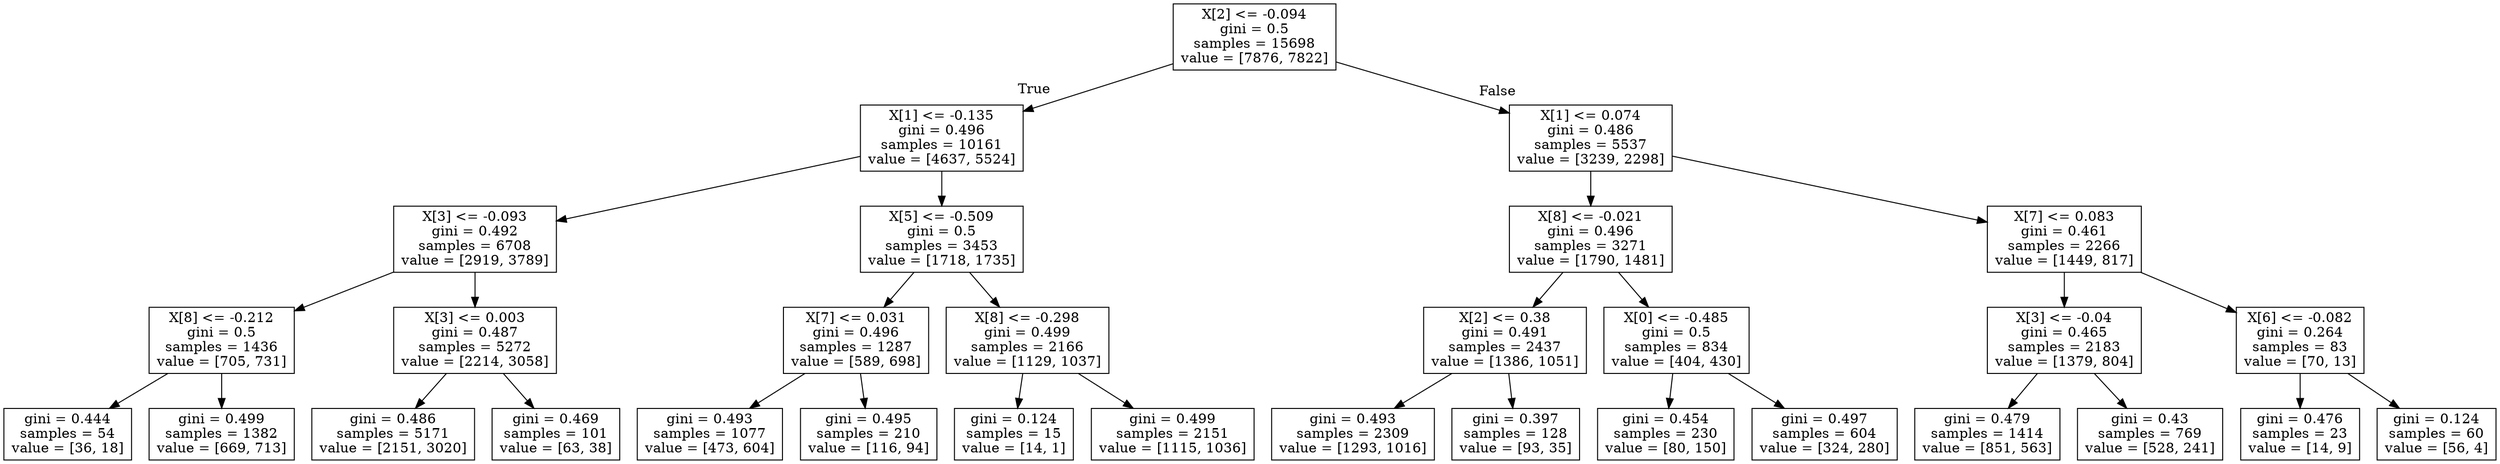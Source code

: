 digraph Tree {
node [shape=box] ;
0 [label="X[2] <= -0.094\ngini = 0.5\nsamples = 15698\nvalue = [7876, 7822]"] ;
1 [label="X[1] <= -0.135\ngini = 0.496\nsamples = 10161\nvalue = [4637, 5524]"] ;
0 -> 1 [labeldistance=2.5, labelangle=45, headlabel="True"] ;
2 [label="X[3] <= -0.093\ngini = 0.492\nsamples = 6708\nvalue = [2919, 3789]"] ;
1 -> 2 ;
3 [label="X[8] <= -0.212\ngini = 0.5\nsamples = 1436\nvalue = [705, 731]"] ;
2 -> 3 ;
4 [label="gini = 0.444\nsamples = 54\nvalue = [36, 18]"] ;
3 -> 4 ;
5 [label="gini = 0.499\nsamples = 1382\nvalue = [669, 713]"] ;
3 -> 5 ;
6 [label="X[3] <= 0.003\ngini = 0.487\nsamples = 5272\nvalue = [2214, 3058]"] ;
2 -> 6 ;
7 [label="gini = 0.486\nsamples = 5171\nvalue = [2151, 3020]"] ;
6 -> 7 ;
8 [label="gini = 0.469\nsamples = 101\nvalue = [63, 38]"] ;
6 -> 8 ;
9 [label="X[5] <= -0.509\ngini = 0.5\nsamples = 3453\nvalue = [1718, 1735]"] ;
1 -> 9 ;
10 [label="X[7] <= 0.031\ngini = 0.496\nsamples = 1287\nvalue = [589, 698]"] ;
9 -> 10 ;
11 [label="gini = 0.493\nsamples = 1077\nvalue = [473, 604]"] ;
10 -> 11 ;
12 [label="gini = 0.495\nsamples = 210\nvalue = [116, 94]"] ;
10 -> 12 ;
13 [label="X[8] <= -0.298\ngini = 0.499\nsamples = 2166\nvalue = [1129, 1037]"] ;
9 -> 13 ;
14 [label="gini = 0.124\nsamples = 15\nvalue = [14, 1]"] ;
13 -> 14 ;
15 [label="gini = 0.499\nsamples = 2151\nvalue = [1115, 1036]"] ;
13 -> 15 ;
16 [label="X[1] <= 0.074\ngini = 0.486\nsamples = 5537\nvalue = [3239, 2298]"] ;
0 -> 16 [labeldistance=2.5, labelangle=-45, headlabel="False"] ;
17 [label="X[8] <= -0.021\ngini = 0.496\nsamples = 3271\nvalue = [1790, 1481]"] ;
16 -> 17 ;
18 [label="X[2] <= 0.38\ngini = 0.491\nsamples = 2437\nvalue = [1386, 1051]"] ;
17 -> 18 ;
19 [label="gini = 0.493\nsamples = 2309\nvalue = [1293, 1016]"] ;
18 -> 19 ;
20 [label="gini = 0.397\nsamples = 128\nvalue = [93, 35]"] ;
18 -> 20 ;
21 [label="X[0] <= -0.485\ngini = 0.5\nsamples = 834\nvalue = [404, 430]"] ;
17 -> 21 ;
22 [label="gini = 0.454\nsamples = 230\nvalue = [80, 150]"] ;
21 -> 22 ;
23 [label="gini = 0.497\nsamples = 604\nvalue = [324, 280]"] ;
21 -> 23 ;
24 [label="X[7] <= 0.083\ngini = 0.461\nsamples = 2266\nvalue = [1449, 817]"] ;
16 -> 24 ;
25 [label="X[3] <= -0.04\ngini = 0.465\nsamples = 2183\nvalue = [1379, 804]"] ;
24 -> 25 ;
26 [label="gini = 0.479\nsamples = 1414\nvalue = [851, 563]"] ;
25 -> 26 ;
27 [label="gini = 0.43\nsamples = 769\nvalue = [528, 241]"] ;
25 -> 27 ;
28 [label="X[6] <= -0.082\ngini = 0.264\nsamples = 83\nvalue = [70, 13]"] ;
24 -> 28 ;
29 [label="gini = 0.476\nsamples = 23\nvalue = [14, 9]"] ;
28 -> 29 ;
30 [label="gini = 0.124\nsamples = 60\nvalue = [56, 4]"] ;
28 -> 30 ;
}